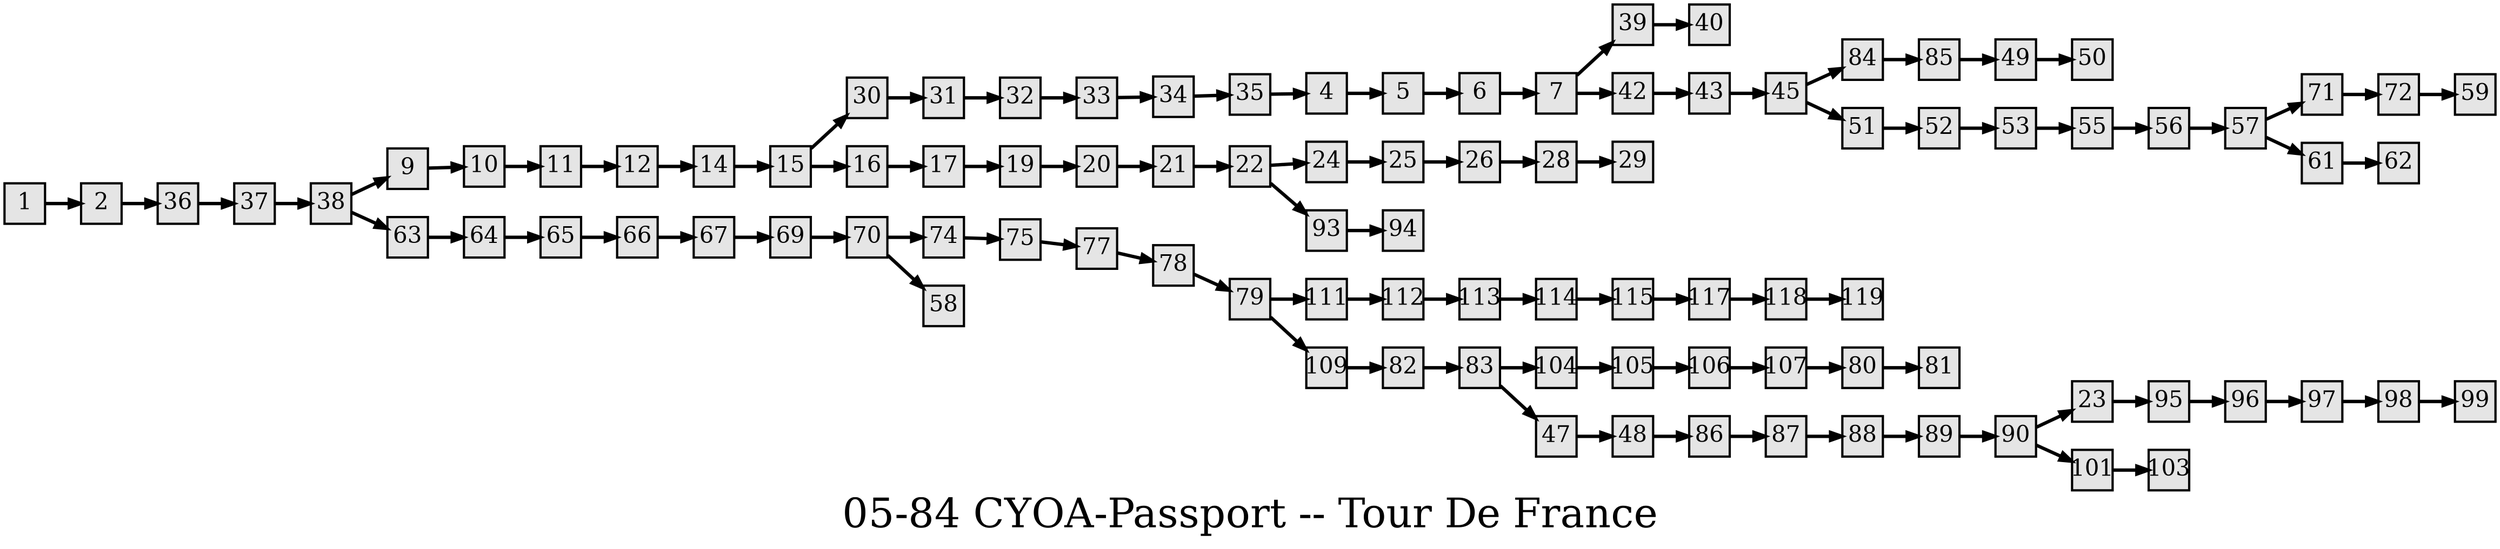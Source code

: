 digraph g{
  graph [ label="05-84 CYOA-Passport -- Tour De France" rankdir=LR, ordering=out, fontsize=36, nodesep="0.35", ranksep="0.45"];
  node  [shape=rect, penwidth=2, fontsize=20, style=filled, fillcolor=grey90, margin="0,0", labelfloat=true, regular=true, fixedsize=true];
  edge  [labelfloat=true, penwidth=3, fontsize=12];

  1 -> 2;
  2 -> 36;
  4 -> 5;
  5 -> 6;
  6 -> 7;
  7 -> 39;
  7 -> 42;
  9 -> 10;
  10 -> 11;
  11 -> 12;
  12 -> 14;
  14 -> 15;
  15 -> 30;
  15 -> 16;
  16 -> 17;
  17 -> 19;
  19 -> 20;
  20 -> 21;
  21 -> 22;
  22 -> 24;
  22 -> 93;
  23 -> 95;
  24 -> 25;
  25 -> 26;
  26 -> 28;
  28 -> 29;
  30 -> 31;
  31 -> 32;
  32 -> 33;
  33 -> 34;
  34 -> 35;
  35 -> 4;
  36 -> 37;
  37 -> 38;
  38 -> 9;
  38 -> 63;
  39 -> 40;
  42 -> 43;
  43 -> 45;
  45 -> 84;
  45 -> 51;
  47 -> 48;
  48 -> 86;
  49 -> 50;
  51 -> 52;
  52 -> 53;
  53 -> 55;
  55 -> 56;
  56 -> 57;
  57 -> 71;
  57 -> 61;
  61 -> 62;
  63 -> 64;
  64 -> 65;
  65 -> 66;
  66 -> 67;
  67 -> 69;
  69 -> 70;
  70 -> 74;
  70 -> 58;
  71 -> 72;
  72 -> 59;
  74 -> 75;
  75 -> 77;
  77 -> 78;
  78 -> 79;
  79 -> 111;
  79 -> 109;
  80 -> 81;
  82 -> 83;
  83 -> 104;
  83 -> 47;
  84 -> 85;
  85 -> 49;
  86 -> 87;
  87 -> 88;
  88 -> 89;
  89 -> 90;
  90 -> 23;
  90 -> 101;
  93 -> 94;
  95 -> 96;
  96 -> 97;
  97 -> 98;
  98 -> 99;
  101 -> 103;
  104 -> 105;
  105 -> 106;
  106 -> 107;
  107 -> 80;
  109 -> 82;
  111 -> 112;
  112 -> 113;
  113 -> 114;
  114 -> 115;
  115 -> 117;
  117 -> 118;
  118 -> 119;
}

